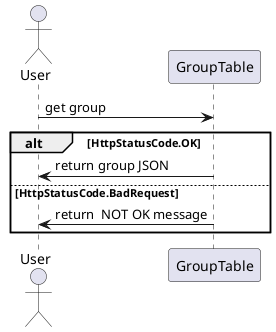 @startuml GetGroup

actor User

User -> GroupTable : get group

alt HttpStatusCode.OK
    GroupTable -> User : return group JSON
else HttpStatusCode.BadRequest
    GroupTable -> User : return  NOT OK message
end

@enduml